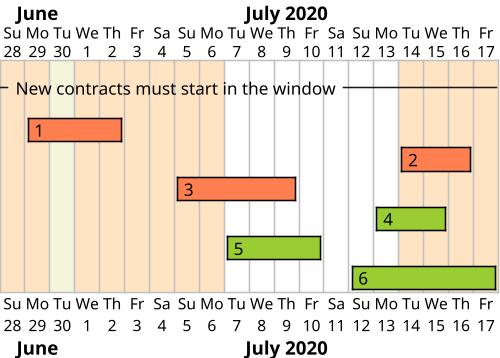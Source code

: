 @startgantt valid_time_window
scale 500 width
Project starts 2020-06-28
2020-06-28 to 2020-07-06 are colored in Bisque
2020-07-14 to 2020-07-17 are colored in Bisque
2020-06-30 is colored in Beige

-- New contracts must start in the window --

[1] as [EC1] starts 2020-06-29
[EC1] ends 2020-07-02
[EC1] is colored in Coral/black

[2] as [EC2] starts 2020-07-14
[EC2] ends 2020-07-16
[EC2] is colored in Coral/black

[3] as [EC3] starts 2020-07-05
[EC3] ends 2020-07-09
[EC3] is colored in Coral/black

[4] as [EC4] starts 2020-07-13
[EC4] ends 2020-07-15
[EC4] is colored in YellowGreen/black

[5] as [EC5] starts 2020-07-07
[EC5] ends 2020-07-10
[EC5] is colored in YellowGreen/black

[6] as [EC6] starts 2020-07-12
[EC6] ends 2020-07-17
[EC6] is colored in YellowGreen/black

@endgantt
